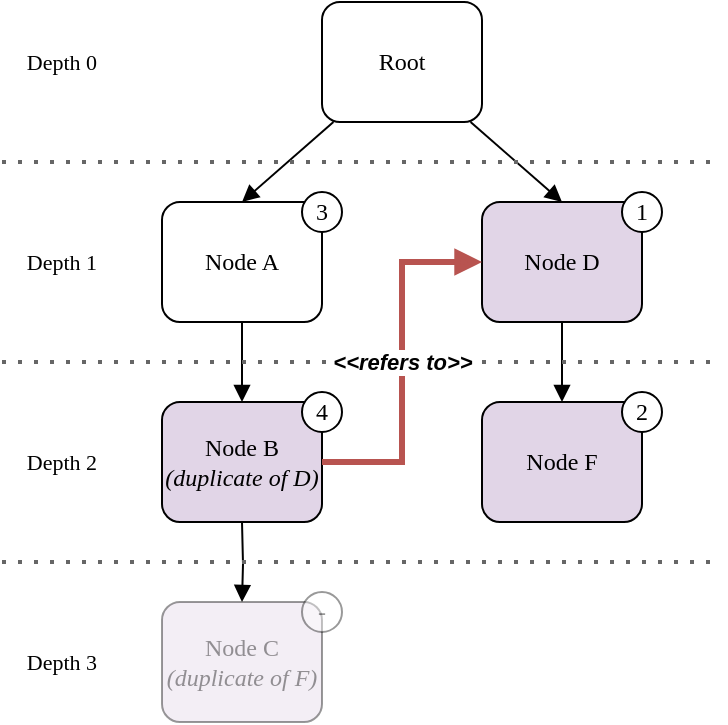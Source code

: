 <mxfile version="28.2.7">
  <diagram name="Seite-1" id="OHhyCVwJyVYveyxkncRN">
    <mxGraphModel dx="426" dy="634" grid="1" gridSize="10" guides="1" tooltips="1" connect="1" arrows="1" fold="1" page="1" pageScale="1" pageWidth="827" pageHeight="1169" math="0" shadow="0">
      <root>
        <mxCell id="0" />
        <mxCell id="1" parent="0" />
        <mxCell id="j2vUvsQaANYsVT3OM5Q7-1" style="shape=connector;rounded=0;orthogonalLoop=1;jettySize=auto;html=1;entryX=0.5;entryY=0;entryDx=0;entryDy=0;strokeColor=default;align=center;verticalAlign=middle;fontFamily=Times New Roman;fontSize=11;fontColor=default;labelBackgroundColor=default;endArrow=block;endFill=1;" parent="1" source="j2vUvsQaANYsVT3OM5Q7-3" target="j2vUvsQaANYsVT3OM5Q7-5" edge="1">
          <mxGeometry relative="1" as="geometry" />
        </mxCell>
        <mxCell id="j2vUvsQaANYsVT3OM5Q7-2" style="shape=connector;rounded=0;orthogonalLoop=1;jettySize=auto;html=1;entryX=0.5;entryY=0;entryDx=0;entryDy=0;strokeColor=default;align=center;verticalAlign=middle;fontFamily=Times New Roman;fontSize=11;fontColor=default;labelBackgroundColor=default;endArrow=block;endFill=1;" parent="1" source="j2vUvsQaANYsVT3OM5Q7-3" target="j2vUvsQaANYsVT3OM5Q7-7" edge="1">
          <mxGeometry relative="1" as="geometry" />
        </mxCell>
        <mxCell id="j2vUvsQaANYsVT3OM5Q7-3" value="Root" style="rounded=1;whiteSpace=wrap;html=1;fontFamily=Times New Roman;" parent="1" vertex="1">
          <mxGeometry x="330" y="300" width="80" height="60" as="geometry" />
        </mxCell>
        <mxCell id="j2vUvsQaANYsVT3OM5Q7-4" value="" style="edgeStyle=orthogonalEdgeStyle;rounded=0;orthogonalLoop=1;jettySize=auto;html=1;endArrow=block;endFill=1;fontFamily=Times New Roman;" parent="1" source="j2vUvsQaANYsVT3OM5Q7-5" target="j2vUvsQaANYsVT3OM5Q7-8" edge="1">
          <mxGeometry relative="1" as="geometry" />
        </mxCell>
        <mxCell id="j2vUvsQaANYsVT3OM5Q7-5" value="Node A" style="rounded=1;whiteSpace=wrap;html=1;fontFamily=Times New Roman;" parent="1" vertex="1">
          <mxGeometry x="250" y="400" width="80" height="60" as="geometry" />
        </mxCell>
        <mxCell id="j2vUvsQaANYsVT3OM5Q7-6" value="" style="edgeStyle=orthogonalEdgeStyle;rounded=0;orthogonalLoop=1;jettySize=auto;html=1;endArrow=block;endFill=1;fontFamily=Times New Roman;" parent="1" source="j2vUvsQaANYsVT3OM5Q7-7" target="j2vUvsQaANYsVT3OM5Q7-14" edge="1">
          <mxGeometry relative="1" as="geometry" />
        </mxCell>
        <mxCell id="j2vUvsQaANYsVT3OM5Q7-7" value="Node D" style="rounded=1;whiteSpace=wrap;html=1;fontFamily=Times New Roman;fillColor=#e1d5e7;strokeColor=default;" parent="1" vertex="1">
          <mxGeometry x="410" y="400" width="80" height="60" as="geometry" />
        </mxCell>
        <mxCell id="j2vUvsQaANYsVT3OM5Q7-8" value="Node B&lt;div&gt;&lt;i&gt;(duplicate of D)&lt;/i&gt;&lt;/div&gt;" style="rounded=1;whiteSpace=wrap;html=1;fontFamily=Times New Roman;strokeColor=default;fillColor=#e1d5e7;" parent="1" vertex="1">
          <mxGeometry x="250" y="500" width="80" height="60" as="geometry" />
        </mxCell>
        <mxCell id="j2vUvsQaANYsVT3OM5Q7-9" value="" style="endArrow=none;dashed=1;html=1;dashPattern=1 3;strokeWidth=2;rounded=0;align=center;verticalAlign=middle;fontFamily=Times New Roman;fontSize=11;fontColor=default;labelBackgroundColor=default;edgeStyle=orthogonalEdgeStyle;fillColor=#f5f5f5;strokeColor=#666666;" parent="1" edge="1">
          <mxGeometry width="50" height="50" relative="1" as="geometry">
            <mxPoint x="170" y="480" as="sourcePoint" />
            <mxPoint x="530" y="480" as="targetPoint" />
          </mxGeometry>
        </mxCell>
        <mxCell id="ZoEAZBvay3gB24LiPrZB-1" value="&amp;lt;&amp;lt;refers to&amp;gt;&amp;gt;" style="rounded=0;orthogonalLoop=1;jettySize=auto;html=1;entryX=0;entryY=0.5;entryDx=0;entryDy=0;exitX=1;exitY=0.5;exitDx=0;exitDy=0;fillColor=#f8cecc;strokeColor=#b85450;endArrow=block;endFill=1;endSize=6;startSize=6;strokeWidth=3;edgeStyle=orthogonalEdgeStyle;fontStyle=3" edge="1" parent="1" source="j2vUvsQaANYsVT3OM5Q7-8" target="j2vUvsQaANYsVT3OM5Q7-7">
          <mxGeometry relative="1" as="geometry" />
        </mxCell>
        <mxCell id="j2vUvsQaANYsVT3OM5Q7-10" value="Depth 1" style="text;html=1;align=center;verticalAlign=middle;whiteSpace=wrap;rounded=0;fontFamily=Times New Roman;fontSize=11;fontColor=default;labelBackgroundColor=default;" parent="1" vertex="1">
          <mxGeometry x="170" y="415" width="60" height="30" as="geometry" />
        </mxCell>
        <mxCell id="j2vUvsQaANYsVT3OM5Q7-11" value="Depth 2" style="text;html=1;align=center;verticalAlign=middle;whiteSpace=wrap;rounded=0;fontFamily=Times New Roman;fontSize=11;fontColor=default;labelBackgroundColor=default;" parent="1" vertex="1">
          <mxGeometry x="170" y="515" width="60" height="30" as="geometry" />
        </mxCell>
        <mxCell id="j2vUvsQaANYsVT3OM5Q7-12" value="Depth 0" style="text;html=1;align=center;verticalAlign=middle;whiteSpace=wrap;rounded=0;fontFamily=Times New Roman;fontSize=11;fontColor=default;labelBackgroundColor=default;" parent="1" vertex="1">
          <mxGeometry x="170" y="315" width="60" height="30" as="geometry" />
        </mxCell>
        <mxCell id="j2vUvsQaANYsVT3OM5Q7-13" value="" style="endArrow=none;dashed=1;html=1;dashPattern=1 3;strokeWidth=2;rounded=0;align=center;verticalAlign=middle;fontFamily=Times New Roman;fontSize=11;fontColor=default;labelBackgroundColor=default;edgeStyle=orthogonalEdgeStyle;fillColor=#f5f5f5;strokeColor=#666666;" parent="1" edge="1">
          <mxGeometry width="50" height="50" relative="1" as="geometry">
            <mxPoint x="170" y="380" as="sourcePoint" />
            <mxPoint x="530" y="380" as="targetPoint" />
          </mxGeometry>
        </mxCell>
        <mxCell id="j2vUvsQaANYsVT3OM5Q7-14" value="Node F" style="rounded=1;whiteSpace=wrap;html=1;fontFamily=Times New Roman;fillColor=#e1d5e7;strokeColor=default;" parent="1" vertex="1">
          <mxGeometry x="410" y="500" width="80" height="60" as="geometry" />
        </mxCell>
        <mxCell id="j2vUvsQaANYsVT3OM5Q7-19" value="" style="edgeStyle=orthogonalEdgeStyle;rounded=0;orthogonalLoop=1;jettySize=auto;html=1;endArrow=block;endFill=1;fontFamily=Times New Roman;" parent="1" target="j2vUvsQaANYsVT3OM5Q7-20" edge="1">
          <mxGeometry relative="1" as="geometry">
            <mxPoint x="290" y="560" as="sourcePoint" />
          </mxGeometry>
        </mxCell>
        <mxCell id="j2vUvsQaANYsVT3OM5Q7-20" value="Node C&lt;br&gt;&lt;i&gt;(duplicate of F)&lt;/i&gt;" style="rounded=1;whiteSpace=wrap;html=1;fontFamily=Times New Roman;opacity=40;textOpacity=40;fillColor=#e1d5e7;strokeColor=default;" parent="1" vertex="1">
          <mxGeometry x="250" y="600" width="80" height="60" as="geometry" />
        </mxCell>
        <mxCell id="j2vUvsQaANYsVT3OM5Q7-22" value="" style="endArrow=none;dashed=1;html=1;dashPattern=1 3;strokeWidth=2;rounded=0;align=center;verticalAlign=middle;fontFamily=Times New Roman;fontSize=11;fontColor=default;labelBackgroundColor=default;edgeStyle=orthogonalEdgeStyle;fillColor=#f5f5f5;strokeColor=#666666;" parent="1" edge="1">
          <mxGeometry width="50" height="50" relative="1" as="geometry">
            <mxPoint x="170" y="580" as="sourcePoint" />
            <mxPoint x="530" y="580" as="targetPoint" />
          </mxGeometry>
        </mxCell>
        <mxCell id="j2vUvsQaANYsVT3OM5Q7-23" value="Depth 3" style="text;html=1;align=center;verticalAlign=middle;whiteSpace=wrap;rounded=0;fontFamily=Times New Roman;fontSize=11;fontColor=default;labelBackgroundColor=default;" parent="1" vertex="1">
          <mxGeometry x="170" y="615" width="60" height="30" as="geometry" />
        </mxCell>
        <mxCell id="ZoEAZBvay3gB24LiPrZB-3" value="3" style="ellipse;whiteSpace=wrap;html=1;aspect=fixed;fontFamily=Times New Roman;" vertex="1" parent="1">
          <mxGeometry x="320" y="395" width="20" height="20" as="geometry" />
        </mxCell>
        <mxCell id="ZoEAZBvay3gB24LiPrZB-4" value="1" style="ellipse;whiteSpace=wrap;html=1;aspect=fixed;fontFamily=Times New Roman;" vertex="1" parent="1">
          <mxGeometry x="480" y="395" width="20" height="20" as="geometry" />
        </mxCell>
        <mxCell id="ZoEAZBvay3gB24LiPrZB-5" value="2" style="ellipse;whiteSpace=wrap;html=1;aspect=fixed;fontFamily=Times New Roman;" vertex="1" parent="1">
          <mxGeometry x="480" y="495" width="20" height="20" as="geometry" />
        </mxCell>
        <mxCell id="ZoEAZBvay3gB24LiPrZB-6" value="4" style="ellipse;whiteSpace=wrap;html=1;aspect=fixed;fontFamily=Times New Roman;" vertex="1" parent="1">
          <mxGeometry x="320" y="495" width="20" height="20" as="geometry" />
        </mxCell>
        <mxCell id="ZoEAZBvay3gB24LiPrZB-7" value="-" style="ellipse;whiteSpace=wrap;html=1;aspect=fixed;fontFamily=Times New Roman;textOpacity=40;opacity=40;" vertex="1" parent="1">
          <mxGeometry x="320" y="595" width="20" height="20" as="geometry" />
        </mxCell>
      </root>
    </mxGraphModel>
  </diagram>
</mxfile>

